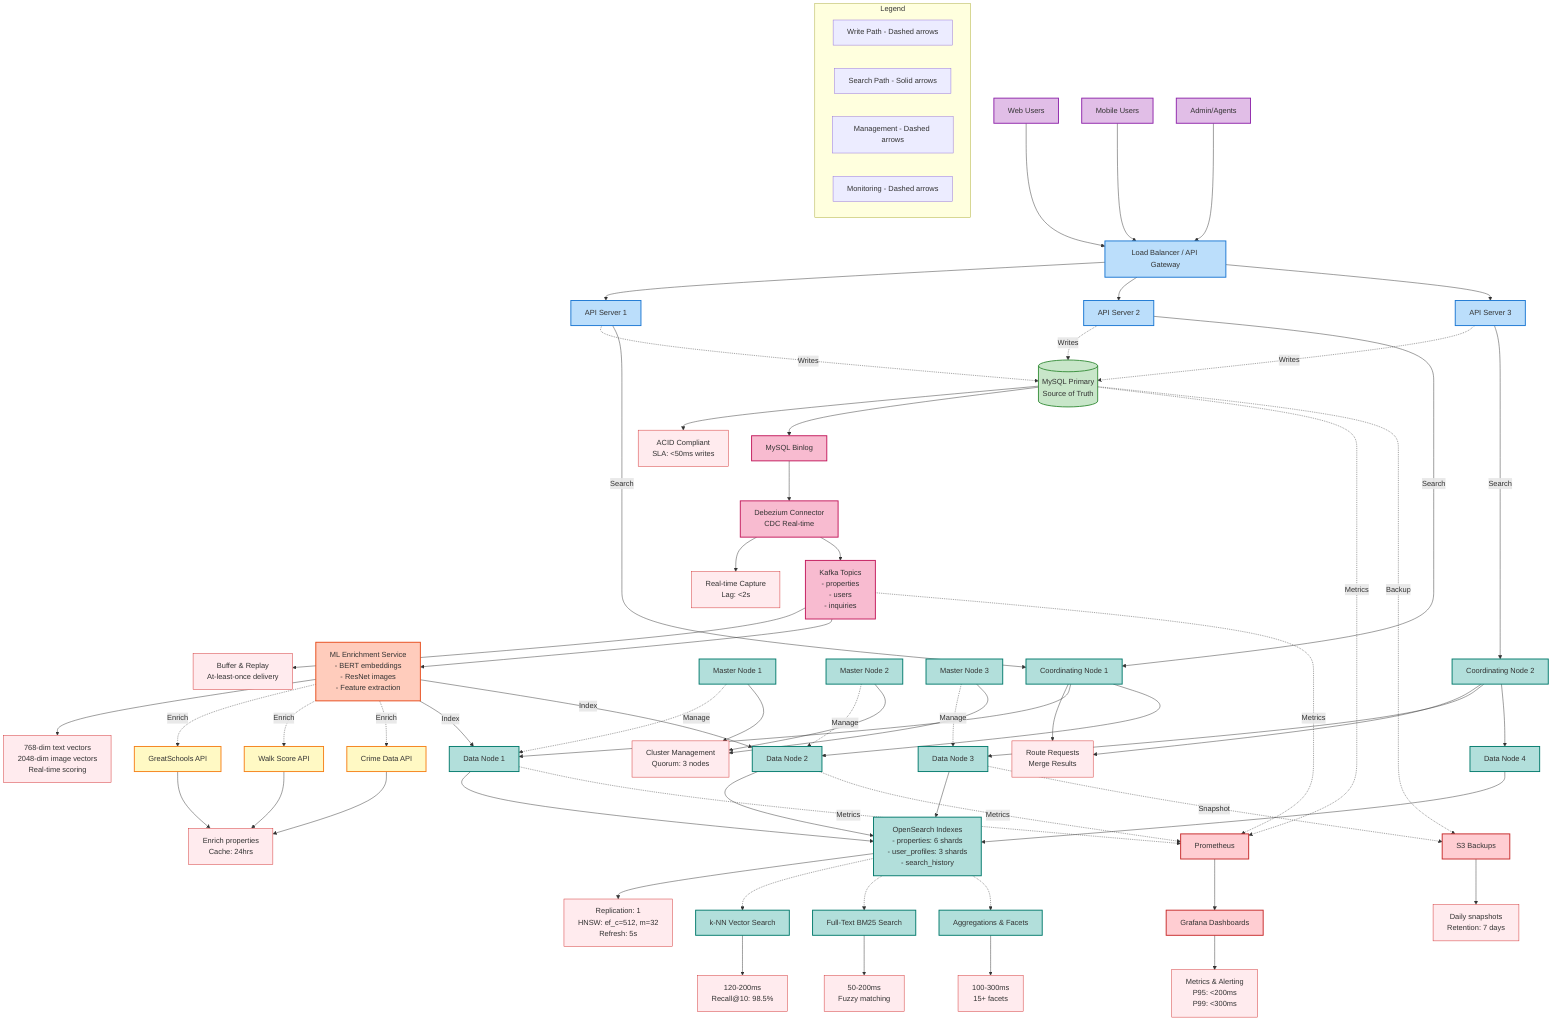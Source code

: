 graph TB
%% Class defs
    classDef userClass fill:#E1BEE7,stroke:#8E24AA,stroke-width:2px
    classDef apiClass fill:#BBDEFB,stroke:#1976D2,stroke-width:2px
    classDef dbClass fill:#C8E6C9,stroke:#388E3C,stroke-width:2px
    classDef kafkaClass fill:#F8BBD0,stroke:#C2185B,stroke-width:2px
    classDef osClass fill:#B2DFDB,stroke:#00796B,stroke-width:2px
    classDef mlClass fill:#FFCCBC,stroke:#E64A19,stroke-width:2px
    classDef monitorClass fill:#FFCDD2,stroke:#C62828,stroke-width:2px
    classDef thirdPartyClass fill:#FFF9C4,stroke:#F57F17,stroke-width:2px
    classDef constraintClass fill:#FFEBEE,stroke:#D32F2F,stroke-width:1px

%% User Layer
    WebUsers["Web Users"]
    MobileUsers["Mobile Users"]
    AdminUsers["Admin/Agents"]

%% Load Balancer
    LB["Load Balancer / API Gateway"]

%% App Layer
    API1["API Server 1"]
    API2["API Server 2"]
    API3["API Server 3"]

%% MySQL Layer
    MySQL[("MySQL Primary<br/>Source of Truth")]
    MySQLConstraint["ACID Compliant<br/>SLA: &lt;50ms writes"]
    Binlog["MySQL Binlog"]

%% CDC
    Debezium["Debezium Connector<br/>CDC Real-time"]
    DebeziumConstraint["Real-time Capture<br/>Lag: &lt;2s"]
    Kafka["Kafka Topics<br/>- properties<br/>- users<br/>- inquiries"]
    KafkaConstraint["Buffer &amp; Replay<br/>At-least-once delivery"]

%% ML
    MLEnrich["ML Enrichment Service<br/>- BERT embeddings<br/>- ResNet images<br/>- Feature extraction"]
    MLConstraint["768-dim text vectors<br/>2048-dim image vectors<br/>Real-time scoring"]

%% OpenSearch - Masters
    Master1["Master Node 1"]
    Master2["Master Node 2"]
    Master3["Master Node 3"]
    MasterConstraint["Cluster Management<br/>Quorum: 3 nodes"]

%% OpenSearch - Coordinators
    Coord1["Coordinating Node 1"]
    Coord2["Coordinating Node 2"]
    CoordConstraint["Route Requests<br/>Merge Results"]

%% OpenSearch - Data
    Data1["Data Node 1"]
    Data2["Data Node 2"]
    Data3["Data Node 3"]
    Data4["Data Node 4"]

%% Indexes
    Indexes["OpenSearch Indexes<br/>- properties: 6 shards<br/>- user_profiles: 3 shards<br/>- search_history"]
    IndexConstraint["Replication: 1<br/>HNSW: ef_c=512, m=32<br/>Refresh: 5s"]

%% Search Types
    VectorSearch["k-NN Vector Search"]
    VectorConstraint["120-200ms<br/>Recall@10: 98.5%"]
    FullText["Full-Text BM25 Search"]
    FullTextConstraint["50-200ms<br/>Fuzzy matching"]
    Aggregations["Aggregations &amp; Facets"]
    AggConstraint["100-300ms<br/>15+ facets"]

%% Third-Party
    GreatSchools["GreatSchools API"]
    WalkScore["Walk Score API"]
    CrimeData["Crime Data API"]
    APIConstraint["Enrich properties<br/>Cache: 24hrs"]

%% Monitoring & Backup
    Prometheus["Prometheus"]
    Grafana["Grafana Dashboards"]
    MonitorConstraint["Metrics &amp; Alerting<br/>P95: &lt;200ms<br/>P99: &lt;300ms"]
    S3["S3 Backups"]
    BackupConstraint["Daily snapshots<br/>Retention: 7 days"]

%% Flows
    WebUsers --> LB
    MobileUsers --> LB
    AdminUsers --> LB
    LB --> API1
    LB --> API2
    LB --> API3

    API1 -.->|Writes| MySQL
    API2 -.->|Writes| MySQL
    API3 -.->|Writes| MySQL
    MySQL --> MySQLConstraint
    MySQL --> Binlog
    Binlog --> Debezium
    Debezium --> DebeziumConstraint
    Debezium --> Kafka
    Kafka --> KafkaConstraint
    Kafka --> MLEnrich
    MLEnrich --> MLConstraint

    MLEnrich -.->|Enrich| GreatSchools
    MLEnrich -.->|Enrich| WalkScore
    MLEnrich -.->|Enrich| CrimeData
    GreatSchools --> APIConstraint
    WalkScore --> APIConstraint
    CrimeData --> APIConstraint

    MLEnrich -->|Index| Data1
    MLEnrich -->|Index| Data2

    API1 -->|Search| Coord1
    API2 -->|Search| Coord1
    API3 -->|Search| Coord2

    Coord1 --> CoordConstraint
    Coord2 --> CoordConstraint

    Coord1 --> Data1
    Coord1 --> Data2
    Coord2 --> Data3
    Coord2 --> Data4

    Data1 --> Indexes
    Data2 --> Indexes
    Data3 --> Indexes
    Data4 --> Indexes
    Indexes --> IndexConstraint

    Indexes -.-> VectorSearch
    Indexes -.-> FullText
    Indexes -.-> Aggregations
    VectorSearch --> VectorConstraint
    FullText --> FullTextConstraint
    Aggregations --> AggConstraint

    Master1 -.->|Manage| Data1
    Master2 -.->|Manage| Data2
    Master3 -.->|Manage| Data3
    Master1 --> MasterConstraint
    Master2 --> MasterConstraint
    Master3 --> MasterConstraint

    MySQL -.->|Metrics| Prometheus
    Kafka -.->|Metrics| Prometheus
    Data1 -.->|Metrics| Prometheus
    Data2 -.->|Metrics| Prometheus
    Prometheus --> Grafana
    Grafana --> MonitorConstraint

    MySQL -.->|Backup| S3
    Data3 -.->|Snapshot| S3
    S3 --> BackupConstraint

%% Legend
    subgraph Legend
        L1["Write Path - Dashed arrows"]
        L2["Search Path - Solid arrows"]
        L3["Management - Dashed arrows"]
        L4["Monitoring - Dashed arrows"]
    end

%% Class assignments (no inline :::)
    class WebUsers,MobileUsers,AdminUsers userClass
    class LB,API1,API2,API3 apiClass
    class MySQL dbClass
    class Binlog,Debezium,Kafka kafkaClass
    class MLEnrich mlClass
    class Master1,Master2,Master3,Coord1,Coord2,Data1,Data2,Data3,Data4,Indexes,VectorSearch,FullText,Aggregations osClass
    class GreatSchools,WalkScore,CrimeData thirdPartyClass
    class Prometheus,Grafana,S3 monitorClass

    class MySQLConstraint,DebeziumConstraint,KafkaConstraint,MLConstraint,MasterConstraint,CoordConstraint,IndexConstraint,VectorConstraint,FullTextConstraint,AggConstraint,APIConstraint,MonitorConstraint,BackupConstraint constraintClass